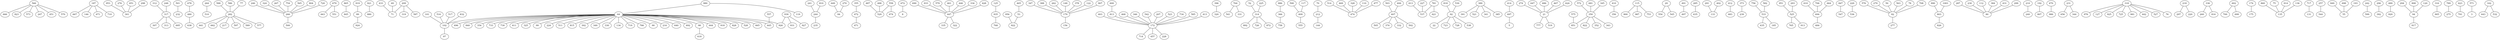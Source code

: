 strict graph "" {
	graph ["edge"="{}",
		file="/Users/felicedeluca/Developer/UofA/mlgd/resources/Dataset2/originalgraphs/EU_core_Layer5-id.dot",
		"graph"="{'file': '/Users/felicedeluca/Developer/UofA/mlgd/resources/Dataset2/originalgraphs/EU_core_Layer5-id.dot'}",
		"node"="{'label': '', 'level': ''}"
	];
	591	 [label=566,
		level=4];
	272	 [label=666,
		level=5];
	591 -- 272;
	275	 [label=823,
		level=5];
	591 -- 275;
	145	 [label=573,
		level=5];
	591 -- 145;
	859	 [label=247,
		level=5];
	591 -- 859;
	206	 [label=451,
		level=5];
	591 -- 206;
	16	 [label=570,
		level=5];
	591 -- 16;
	957	 [label=187,
		level=1];
	688	 [label=667,
		level=5];
	957 -- 688;
	364	 [label=146,
		level=5];
	957 -- 364;
	720	 [label=671,
		level=5];
	957 -- 720;
	392	 [label=710,
		level=5];
	957 -- 392;
	722	 [label=953,
		level=5];
	115	 [label=301,
		level=1];
	722 -- 115;
	335	 [label=312,
		level=5];
	646	 [label=317,
		level=1];
	335 -- 646;
	472	 [label=501,
		level=5];
	860	 [label=232,
		level=1];
	472 -- 860;
	342	 [label=678,
		level=5];
	537	 [label=480,
		level=1];
	342 -- 537;
	580	 [label=264,
		level=3];
	411	 [label=510,
		level=5];
	580 -- 411;
	338	 [label=588,
		level=5];
	769	 [label=282,
		level=1];
	338 -- 769;
	232	 [label=246,
		level=5];
	197	 [label=266,
		level=2];
	232 -- 197;
	616	 [label=679,
		level=1];
	423	 [label=663,
		level=5];
	616 -- 423;
	972	 [label=551,
		level=5];
	616 -- 972;
	845	 [label=865,
		level=5];
	568	 [label=845,
		level=4];
	845 -- 568;
	742	 [label=919,
		level=5];
	800	 [label=89,
		level=2];
	742 -- 800;
	255	 [label=921,
		level=5];
	731	 [label=880,
		level=4];
	255 -- 731;
	378	 [label=433,
		level=5];
	49	 [label=71,
		level=5];
	378 -- 49;
	339	 [label=980,
		level=5];
	13	 [label=64,
		level=1];
	339 -- 13;
	614	 [label=119,
		level=5];
	339 -- 614;
	109	 [label=241,
		level=5];
	416	 [label=244,
		level=1];
	109 -- 416;
	220	 [label=649,
		level=5];
	233	 [label=84,
		level=1];
	220 -- 233;
	466	 [label=355,
		level=2];
	354	 [label=472,
		level=5];
	466 -- 354;
	595	 [label=487,
		level=5];
	302	 [label=529,
		level=4];
	595 -- 302;
	510	 [label=672,
		level=5];
	729	 [label=8,
		level=4];
	510 -- 729;
	223	 [label=690,
		level=5];
	222	 [label=447,
		level=2];
	223 -- 222;
	959	 [label=586,
		level=5];
	959 -- 769;
	216	 [label=101,
		level=5];
	942	 [label=102,
		level=5];
	216 -- 942;
	282	 [label=125,
		level=5];
	455	 [label=935,
		level=3];
	282 -- 455;
	112	 [label=956,
		level=5];
	250	 [label=922,
		level=5];
	112 -- 250;
	476	 [label=347,
		level=5];
	175	 [label=179,
		level=2];
	476 -- 175;
	405	 [label=349,
		level=5];
	13 -- 405;
	583	 [label=330,
		level=5];
	13 -- 583;
	144	 [label=134,
		level=5];
	13 -- 144;
	153	 [label=719,
		level=5];
	13 -- 153;
	698	 [label=786,
		level=5];
	13 -- 698;
	952	 [label=90,
		level=5];
	13 -- 952;
	358	 [label=216,
		level=5];
	13 -- 358;
	456	 [label=640,
		level=5];
	13 -- 456;
	248	 [label=492,
		level=5];
	13 -- 248;
	683	 [label=98,
		level=5];
	13 -- 683;
	53	 [label=644,
		level=5];
	13 -- 53;
	353	 [label=918,
		level=5];
	13 -- 353;
	388	 [label=828,
		level=5];
	13 -- 388;
	1	 [label=528,
		level=5];
	13 -- 1;
	492	 [label=665,
		level=5];
	13 -- 492;
	838	 [label=496,
		level=5];
	13 -- 838;
	590	 [label=840,
		level=5];
	13 -- 590;
	903	 [label=354,
		level=5];
	13 -- 903;
	284	 [label=445,
		level=5];
	13 -- 284;
	162	 [label=733,
		level=5];
	13 -- 162;
	682	 [label=730,
		level=5];
	13 -- 682;
	526	 [label=611,
		level=5];
	13 -- 526;
	928	 [label=325,
		level=5];
	13 -- 928;
	871	 [label=926,
		level=5];
	13 -- 871;
	13 -- 942;
	65	 [label=99,
		level=5];
	13 -- 65;
	470	 [label=224,
		level=5];
	13 -- 470;
	249	 [label=511,
		level=5];
	13 -- 249;
	571	 [label=815,
		level=5];
	13 -- 571;
	261	 [label=302,
		level=5];
	13 -- 261;
	46	 [label=403,
		level=5];
	346	 [label=172,
		level=1];
	46 -- 346;
	667	 [label=396,
		level=5];
	4	 [label=320,
		level=2];
	667 -- 4;
	658	 [label=324,
		level=5];
	658 -- 197;
	634	 [label=764,
		level=1];
	193	 [label=541,
		level=5];
	634 -- 193;
	797	 [label=331,
		level=5];
	634 -- 797;
	629	 [label=52,
		level=5];
	787	 [label=314,
		level=1];
	629 -- 787;
	366	 [label=886,
		level=5];
	545	 [label=366,
		level=1];
	366 -- 545;
	235	 [label=590,
		level=5];
	676	 [label=409,
		level=1];
	235 -- 676;
	699	 [label=77,
		level=5];
	699 -- 769;
	627	 [label=70,
		level=5];
	506	 [label=212,
		level=1];
	627 -- 506;
	348	 [label=514,
		level=5];
	726	 [label=474,
		level=1];
	348 -- 726;
	132	 [label=503,
		level=5];
	246	 [label=407,
		level=2];
	132 -- 246;
	749	 [label=638,
		level=5];
	537 -- 749;
	294	 [label=225,
		level=5];
	294 -- 787;
	869	 [label=613,
		level=5];
	96	 [label=537,
		level=2];
	869 -- 96;
	735	 [label=818,
		level=5];
	908	 [label=92,
		level=2];
	735 -- 908;
	317	 [label=600,
		level=5];
	323	 [label=813,
		level=5];
	317 -- 323;
	23	 [label=389,
		level=2];
	655	 [label=391,
		level=5];
	23 -- 655;
	691	 [label=521,
		level=5];
	23 -- 691;
	268	 [label=341,
		level=5];
	23 -- 268;
	421	 [label=385,
		level=5];
	23 -- 421;
	61	 [label=892,
		level=5];
	787 -- 61;
	778	 [label=726,
		level=5];
	787 -- 778;
	885	 [label=872,
		level=5];
	787 -- 885;
	502	 [label=810,
		level=5];
	502 -- 416;
	186	 [label=414,
		level=5];
	60	 [label=697,
		level=5];
	186 -- 60;
	192	 [label=274,
		level=5];
	10	 [label=21,
		level=1];
	192 -- 10;
	94	 [label=572,
		level=5];
	651	 [label=350,
		level=1];
	94 -- 651;
	689	 [label=410,
		level=5];
	89	 [label=356,
		level=2];
	689 -- 89;
	323 -- 346;
	508	 [label=115,
		level=1];
	407	 [label=900,
		level=5];
	508 -- 407;
	142	 [label=987,
		level=5];
	508 -- 142;
	208	 [label=753,
		level=5];
	508 -- 208;
	76	 [label=29,
		level=2];
	278	 [label=554,
		level=5];
	76 -- 278;
	425	 [label=545,
		level=5];
	76 -- 425;
	544	 [label=491,
		level=5];
	499	 [label=497,
		level=4];
	544 -- 499;
	158	 [label=209,
		level=1];
	158 -- 49;
	36	 [label=319,
		level=5];
	158 -- 36;
	7	 [label=587,
		level=5];
	158 -- 7;
	379	 [label=488,
		level=5];
	379 -- 302;
	907	 [label=530,
		level=5];
	907 -- 908;
	189	 [label=5,
		level=1];
	60 -- 189;
	946	 [label=285,
		level=1];
	367	 [label=635,
		level=5];
	946 -- 367;
	217	 [label=930,
		level=5];
	491	 [label=931,
		level=5];
	217 -- 491;
	493	 [label=927,
		level=5];
	217 -- 493;
	217 -- 871;
	965	 [label=406,
		level=5];
	965 -- 246;
	811	 [label=267,
		level=5];
	811 -- 197;
	124	 [label=291,
		level=5];
	174	 [label=133,
		level=1];
	124 -- 174;
	15	 [label=412,
		level=1];
	919	 [label=683,
		level=5];
	15 -- 919;
	721	 [label=373,
		level=3];
	447	 [label=239,
		level=5];
	721 -- 447;
	228	 [label=465,
		level=5];
	74	 [label=53,
		level=3];
	228 -- 74;
	270	 [label=468,
		level=5];
	270 -- 346;
	801	 [label=388,
		level=5];
	801 -- 175;
	148	 [label=22,
		level=5];
	908 -- 148;
	434	 [label=723,
		level=5];
	908 -- 434;
	99	 [label=728,
		level=5];
	908 -- 99;
	639	 [label=538,
		level=5];
	908 -- 639;
	467	 [label=681,
		level=5];
	467 -- 651;
	665	 [label=756,
		level=5];
	337	 [label=533,
		level=1];
	665 -- 337;
	855	 [label=951,
		level=5];
	137	 [label=525,
		level=3];
	855 -- 137;
	35	 [label=276,
		level=5];
	35 -- 115;
	940	 [label=610,
		level=5];
	316	 [label=694,
		level=1];
	940 -- 316;
	52	 [label=117,
		level=5];
	52 -- 676;
	604	 [label=933,
		level=5];
	604 -- 222;
	599	 [label=248,
		level=5];
	599 -- 646;
	211	 [label=847,
		level=5];
	851	 [label=547,
		level=1];
	211 -- 851;
	296	 [label=754,
		level=5];
	296 -- 197;
	628	 [label=618,
		level=5];
	683 -- 628;
	308	 [label=235,
		level=5];
	416 -- 308;
	263	 [label=293,
		level=5];
	263 -- 137;
	679	 [label=229,
		level=4];
	365	 [label=536,
		level=5];
	679 -- 365;
	917	 [label=576,
		level=5];
	635	 [label=82,
		level=1];
	917 -- 635;
	608	 [label=505,
		level=5];
	246 -- 608;
	226	 [label=374,
		level=5];
	246 -- 226;
	738	 [label=332,
		level=5];
	246 -- 738;
	429	 [label=502,
		level=5];
	246 -- 429;
	540	 [label=990,
		level=5];
	127	 [label=803,
		level=4];
	540 -- 127;
	546	 [label=49,
		level=5];
	546 -- 49;
	397	 [label=287,
		level=5];
	728	 [label=80,
		level=1];
	397 -- 728;
	511	 [label=647,
		level=5];
	511 -- 10;
	480	 [label=924,
		level=5];
	800 -- 480;
	706	 [label=686,
		level=5];
	706 -- 10;
	440	 [label=516,
		level=5];
	440 -- 942;
	129	 [label=582,
		level=5];
	129 -- 337;
	505	 [label=346,
		level=5];
	505 -- 346;
	39	 [label=565,
		level=5];
	39 -- 197;
	837	 [label=210,
		level=1];
	937	 [label=240,
		level=5];
	837 -- 937;
	485	 [label=192,
		level=5];
	783	 [label=807,
		level=2];
	485 -- 783;
	514	 [label=435,
		level=5];
	337 -- 514;
	351	 [label=185,
		level=5];
	337 -- 351;
	961	 [label=470,
		level=5];
	803	 [label=986,
		level=2];
	961 -- 803;
	973	 [label=231,
		level=2];
	750	 [label=656,
		level=5];
	973 -- 750;
	911	 [label=344,
		level=5];
	973 -- 911;
	858	 [label=651,
		level=5];
	858 -- 115;
	441	 [label=318,
		level=1];
	95	 [label=976,
		level=5];
	441 -- 95;
	669	 [label=127,
		level=5];
	441 -- 669;
	884	 [label=925,
		level=5];
	441 -- 884;
	843	 [label=725,
		level=5];
	441 -- 843;
	347	 [label=981,
		level=5];
	441 -- 347;
	330	 [label=442,
		level=5];
	441 -- 330;
	562	 [label=527,
		level=5];
	441 -- 562;
	201	 [label=76,
		level=5];
	441 -- 201;
	90	 [label=279,
		level=5];
	90 -- 635;
	390	 [label=641,
		level=5];
	769 -- 390;
	909	 [label=662,
		level=5];
	769 -- 909;
	37	 [label=217,
		level=5];
	769 -- 37;
	373	 [label=597,
		level=5];
	769 -- 373;
	938	 [label=589,
		level=5];
	769 -- 938;
	155	 [label=577,
		level=5];
	769 -- 155;
	9	 [label=758,
		level=5];
	545 -- 9;
	239	 [label=50,
		level=5];
	239 -- 635;
	662	 [label=218,
		level=2];
	758	 [label=297,
		level=5];
	662 -- 758;
	674	 [label=220,
		level=5];
	662 -- 674;
	558	 [label=336,
		level=1];
	170	 [label=260,
		level=5];
	558 -- 170;
	790	 [label=816,
		level=5];
	558 -- 790;
	660	 [label=227,
		level=5];
	660 -- 96;
	146	 [label=298,
		level=5];
	146 -- 115;
	349	 [label=602,
		level=4];
	891	 [label=700,
		level=5];
	349 -- 891;
	209	 [label=699,
		level=5];
	349 -- 209;
	517	 [label=469,
		level=5];
	517 -- 726;
	200	 [label=270,
		level=5];
	200 -- 233;
	41	 [label=579,
		level=5];
	41 -- 222;
	935	 [label=461,
		level=5];
	935 -- 222;
	449	 [label=765,
		level=5];
	137 -- 449;
	8	 [label=913,
		level=5];
	137 -- 8;
	572	 [label=557,
		level=5];
	572 -- 284;
	555	 [label=781,
		level=5];
	873	 [label=621,
		level=5];
	555 -- 873;
	555 -- 96;
	12	 [label=542,
		level=5];
	12 -- 346;
	360	 [label=467,
		level=5];
	360 -- 10;
	31	 [label=307,
		level=5];
	646 -- 31;
	615	 [label=313,
		level=5];
	646 -- 615;
	475	 [label=695,
		level=5];
	646 -- 475;
	303	 [label=207,
		level=5];
	303 -- 346;
	668	 [label=174,
		level=2];
	710	 [label=175,
		level=5];
	668 -- 710;
	704	 [label=563,
		level=5];
	704 -- 635;
	500	 [label=345,
		level=5];
	500 -- 651;
	71	 [label=78,
		level=5];
	71 -- 635;
	848	 [label=230,
		level=5];
	848 -- 728;
	630	 [label=822,
		level=5];
	651 -- 630;
	671	 [label=851,
		level=5];
	651 -- 671;
	6	 [label=352,
		level=5];
	651 -- 6;
	135	 [label=343,
		level=5];
	651 -- 135;
	369	 [label=860,
		level=5];
	68	 [label=135,
		level=1];
	369 -- 68;
	48	 [label=717,
		level=5];
	29	 [label=131,
		level=2];
	48 -- 29;
	118	 [label=523,
		level=5];
	118 -- 346;
	747	 [label=257,
		level=5];
	256	 [label=544,
		level=4];
	747 -- 256;
	552	 [label=262,
		level=5];
	552 -- 175;
	173	 [label=708,
		level=5];
	173 -- 635;
	690	 [label=949,
		level=5];
	799	 [label=55,
		level=1];
	690 -- 799;
	609	 [label=624,
		level=5];
	609 -- 10;
	91	 [label=804,
		level=5];
	91 -- 197;
	243	 [label=242,
		level=4];
	156	 [label=599,
		level=5];
	243 -- 156;
	190	 [label=112,
		level=5];
	190 -- 728;
	325	 [label=296,
		level=2];
	802	 [label=392,
		level=5];
	325 -- 802;
	804	 [label=734,
		level=5];
	804 -- 346;
	979	 [label=720,
		level=5];
	979 -- 197;
	708	 [label=148,
		level=5];
	708 -- 175;
	136	 [label=489,
		level=1];
	643	 [label=929,
		level=5];
	136 -- 643;
	81	 [label=471,
		level=5];
	354 -- 81;
	824	 [label=706,
		level=5];
	824 -- 316;
	169	 [label=378,
		level=5];
	169 -- 175;
	901	 [label=294,
		level=5];
	823	 [label=94,
		level=2];
	901 -- 823;
	340	 [label=698,
		level=5];
	340 -- 799;
	882	 [label=402,
		level=5];
	882 -- 174;
	251	 [label=500,
		level=5];
	197 -- 251;
	619	 [label=316,
		level=2];
	234	 [label=905,
		level=5];
	619 -- 234;
	951	 [label=328,
		level=5];
	951 -- 726;
	696	 [label=768,
		level=5];
	455 -- 696;
	19	 [label=446,
		level=5];
	19 -- 222;
	703	 [label=664,
		level=5];
	703 -- 316;
	334	 [label=585,
		level=5];
	334 -- 346;
	763	 [label=558,
		level=5];
	460	 [label=674,
		level=5];
	763 -- 460;
	763 -- 302;
	757	 [label=334,
		level=5];
	757 -- 222;
	237	 [label=428,
		level=5];
	237 -- 222;
	426	 [label=384,
		level=5];
	426 -- 728;
	436	 [label=75,
		level=5];
	436 -- 68;
	26	 [label=789,
		level=5];
	471	 [label=275,
		level=4];
	26 -- 471;
	606	 [label=623,
		level=5];
	863	 [label=791,
		level=2];
	606 -- 863;
	313	 [label=517,
		level=5];
	313 -- 942;
	879	 [label=777,
		level=5];
	10 -- 879;
	766	 [label=519,
		level=5];
	10 -- 766;
	188	 [label=571,
		level=5];
	72	 [label=3,
		level=2];
	188 -- 72;
	578	 [label=908,
		level=5];
	578 -- 823;
	755	 [label=120,
		level=5];
	755 -- 823;
	238	 [label=122,
		level=5];
	238 -- 175;
	75	 [label=914,
		level=5];
	75 -- 68;
	593	 [label=193,
		level=5];
	593 -- 799;
	42	 [label=431,
		level=5];
	42 -- 728;
	298	 [label=413,
		level=5];
	298 -- 346;
	881	 [label=335,
		level=5];
	222 -- 881;
	762	 [label=322,
		level=5];
	222 -- 762;
	718	 [label=555,
		level=5];
	676 -- 718;
	725	 [label=575,
		level=5];
	725 -- 671;
	589	 [label=110,
		level=5];
	589 -- 726;
	819	 [label=162,
		level=2];
	274	 [label=643,
		level=5];
	819 -- 274;
	647	 [label=532,
		level=5];
	819 -- 647;
	870	 [label=907,
		level=5];
	870 -- 175;
	78	 [label=1001,
		level=5];
	78 -- 127;
	435	 [label=714,
		level=5];
	346 -- 435;
	971	 [label=457,
		level=5];
	346 -- 971;
	958	 [label=228,
		level=5];
	346 -- 958;
	242	 [label=477,
		level=5];
	242 -- 726;
	487	 [label=277,
		level=5];
	635 -- 487;
	516	 [label=299,
		level=5];
	516 -- 728;
	459	 [label=826,
		level=5];
	127 -- 459;
	312	 [label=832,
		level=5];
	312 -- 942;
	424	 [label=97,
		level=5];
	942 -- 424;
	74 -- 250;
	271	 [label=917,
		level=5];
	823 -- 271;
	844	 [label=484,
		level=5];
	316 -- 844;
	160	 [label=156,
		level=5];
	175 -- 160;
	67	 [label=136,
		level=5];
	67 -- 68;
	240	 [label=144,
		level=5];
	506 -- 240;
}
